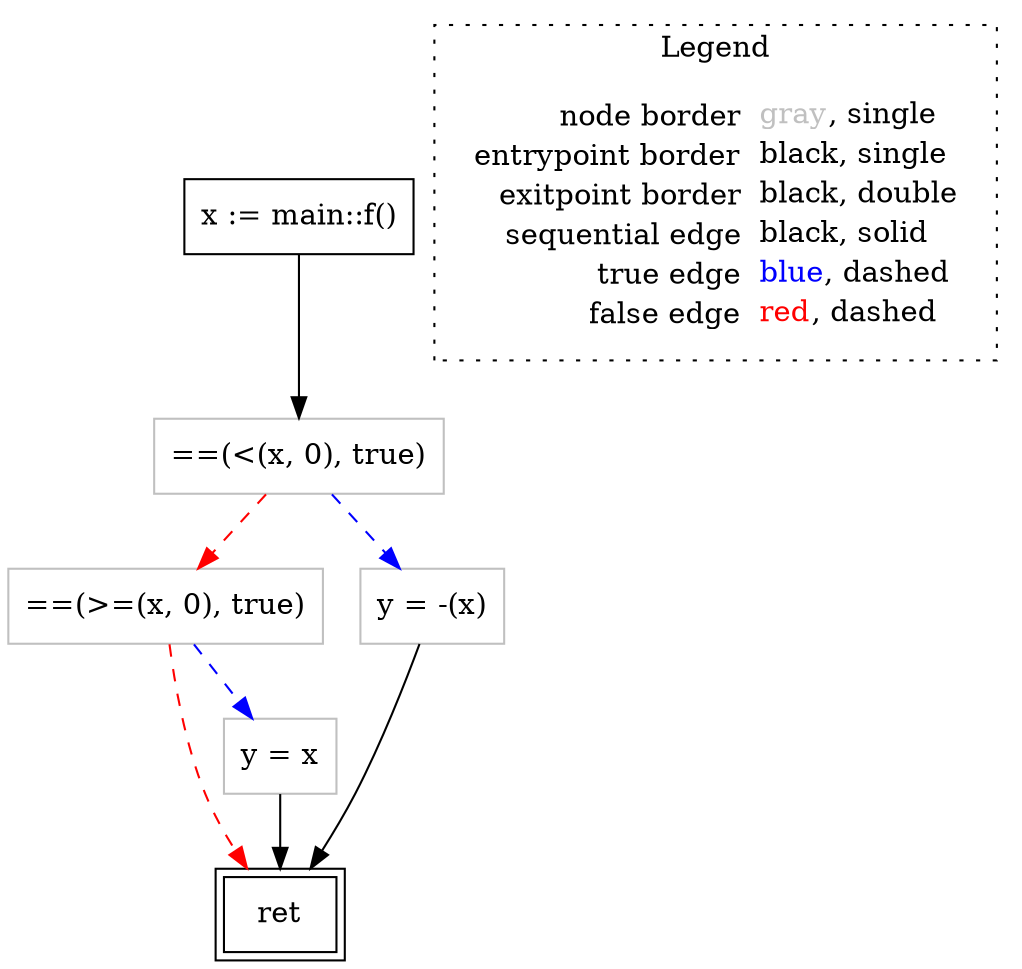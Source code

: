 digraph {
	"node0" [shape="rect",color="black",label=<x := main::f()>];
	"node1" [shape="rect",color="black",peripheries="2",label=<ret>];
	"node2" [shape="rect",color="gray",label=<==(&lt;(x, 0), true)>];
	"node3" [shape="rect",color="gray",label=<==(&gt;=(x, 0), true)>];
	"node4" [shape="rect",color="gray",label=<y = -(x)>];
	"node5" [shape="rect",color="gray",label=<y = x>];
	"node0" -> "node2" [color="black"];
	"node2" -> "node3" [color="red",style="dashed"];
	"node2" -> "node4" [color="blue",style="dashed"];
	"node3" -> "node1" [color="red",style="dashed"];
	"node3" -> "node5" [color="blue",style="dashed"];
	"node4" -> "node1" [color="black"];
	"node5" -> "node1" [color="black"];
subgraph cluster_legend {
	label="Legend";
	style=dotted;
	node [shape=plaintext];
	"legend" [label=<<table border="0" cellpadding="2" cellspacing="0" cellborder="0"><tr><td align="right">node border&nbsp;</td><td align="left"><font color="gray">gray</font>, single</td></tr><tr><td align="right">entrypoint border&nbsp;</td><td align="left"><font color="black">black</font>, single</td></tr><tr><td align="right">exitpoint border&nbsp;</td><td align="left"><font color="black">black</font>, double</td></tr><tr><td align="right">sequential edge&nbsp;</td><td align="left"><font color="black">black</font>, solid</td></tr><tr><td align="right">true edge&nbsp;</td><td align="left"><font color="blue">blue</font>, dashed</td></tr><tr><td align="right">false edge&nbsp;</td><td align="left"><font color="red">red</font>, dashed</td></tr></table>>];
}

}

